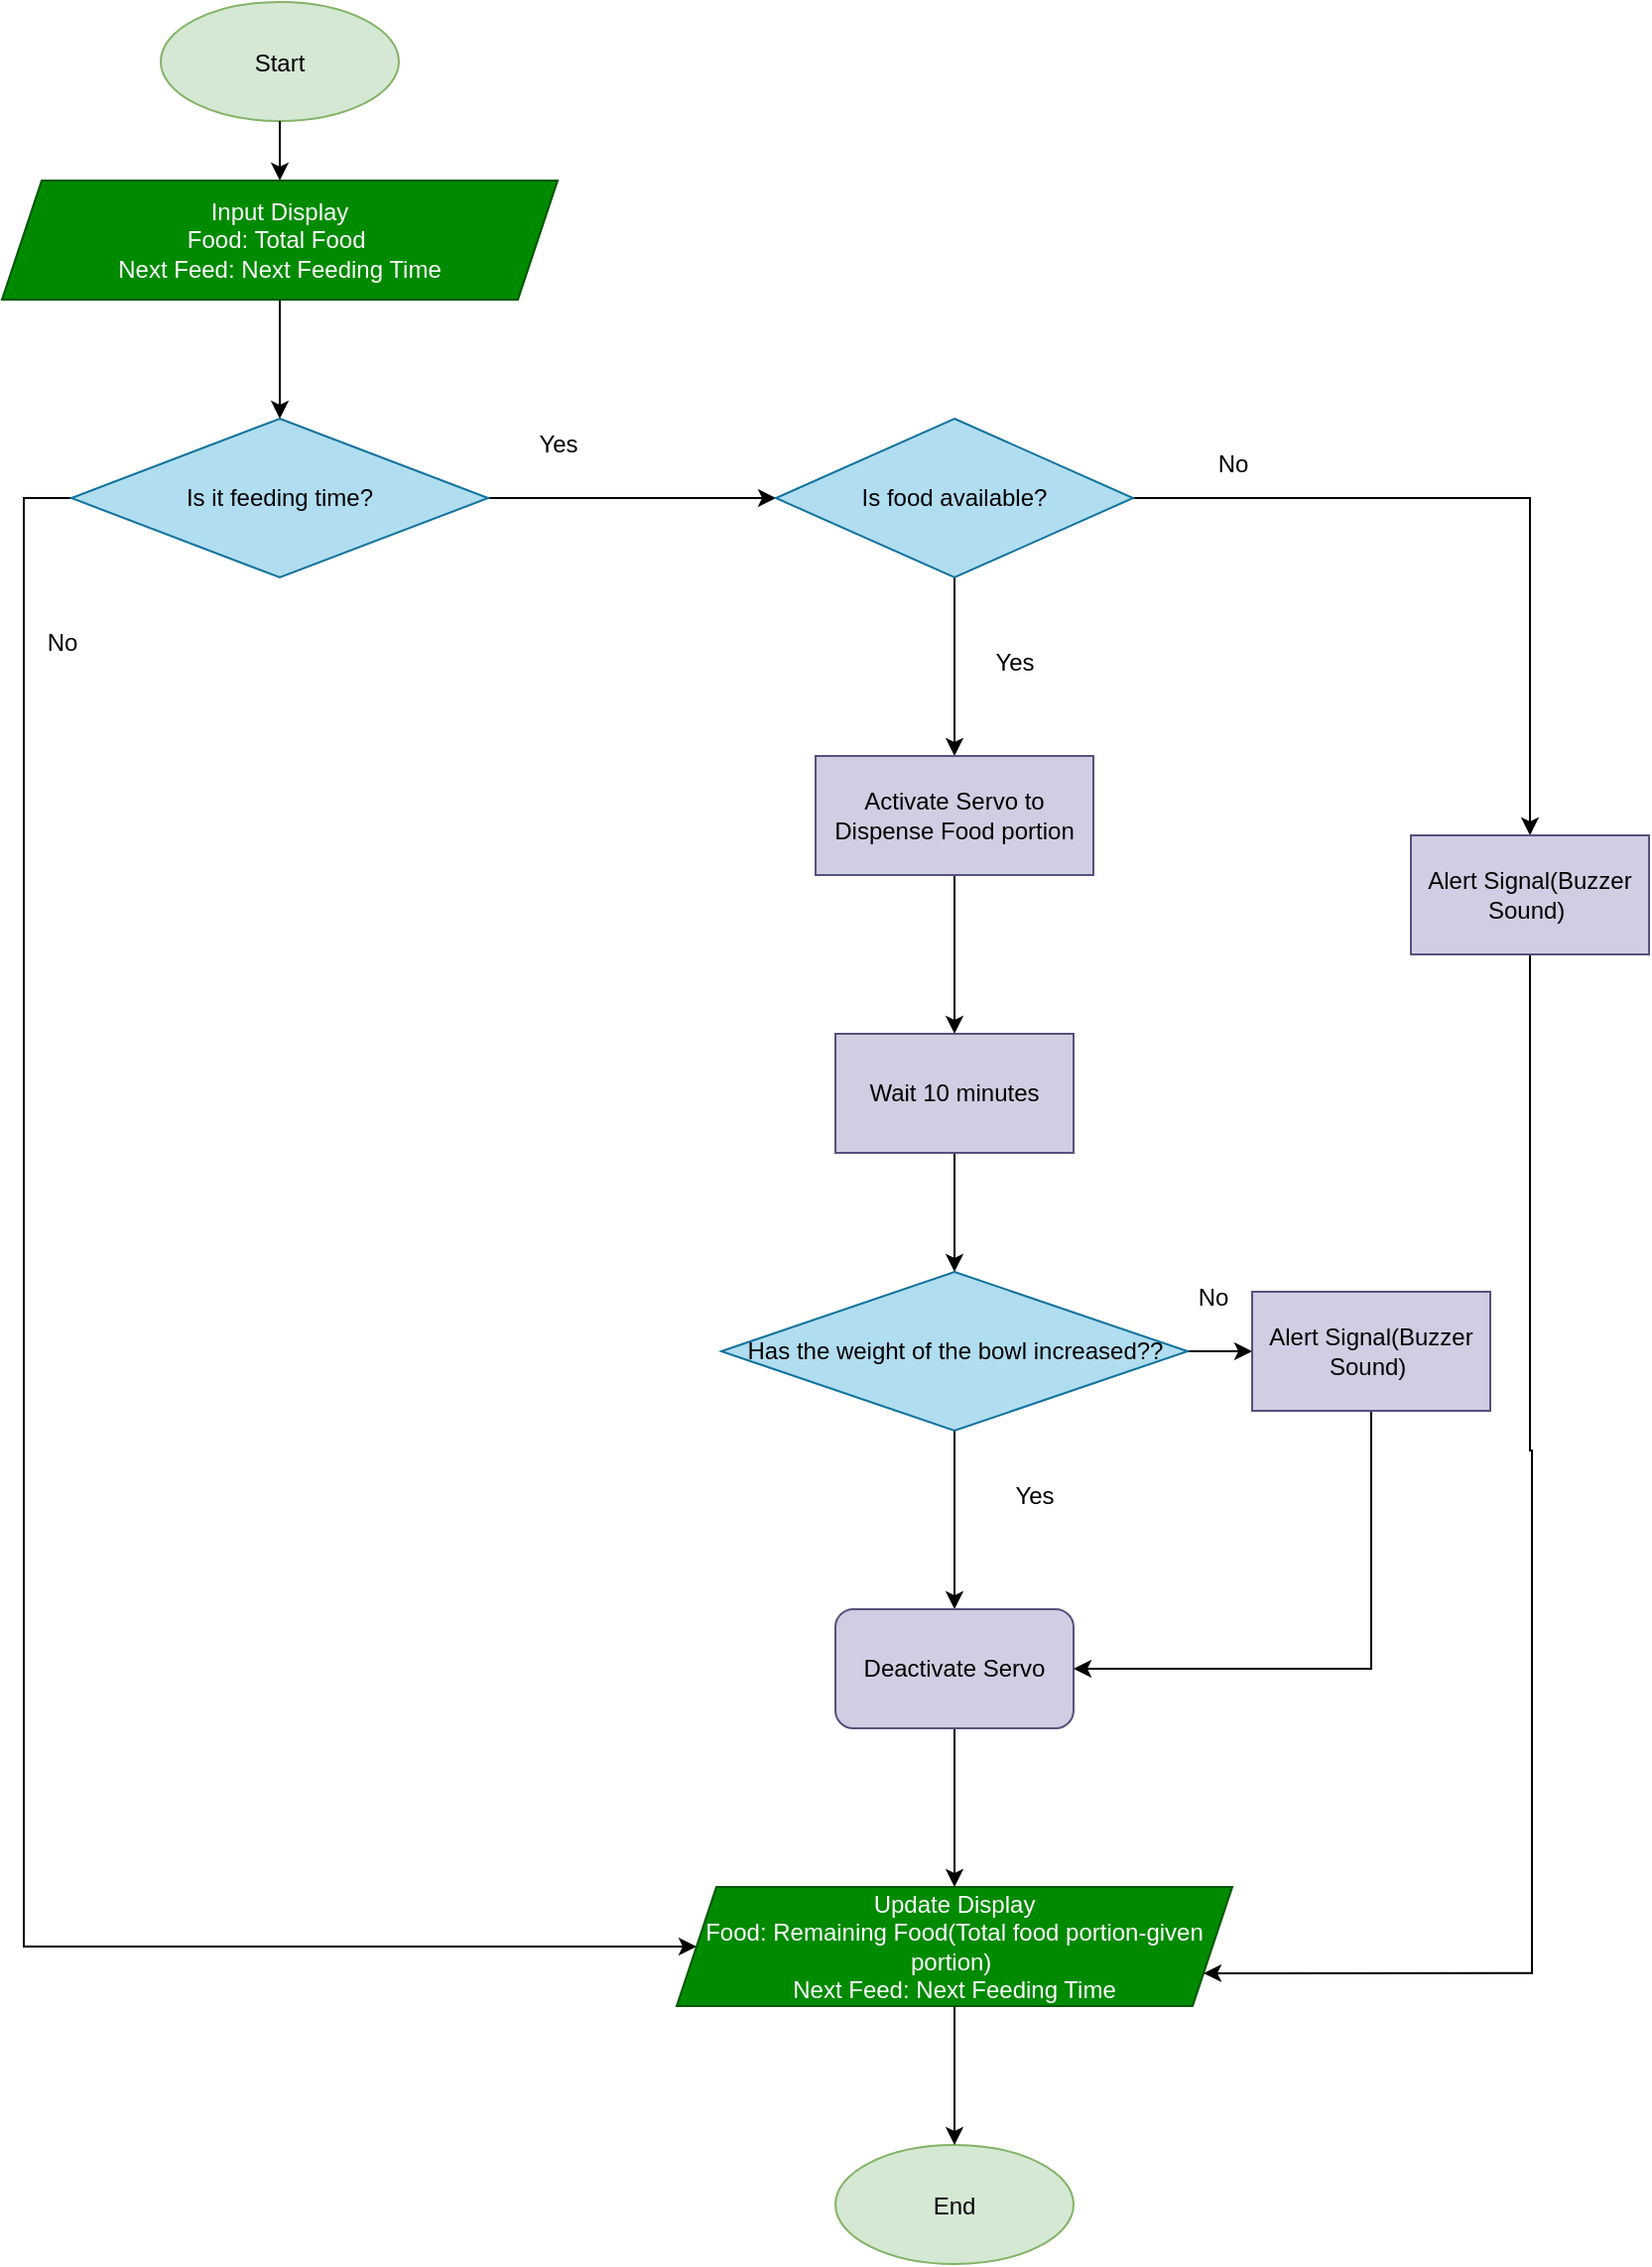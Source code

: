 <mxfile version="28.0.9">
  <diagram name="Page-1" id="kwjJiHo2rYkCLku9feqy">
    <mxGraphModel dx="1042" dy="562" grid="1" gridSize="10" guides="1" tooltips="1" connect="1" arrows="1" fold="1" page="1" pageScale="1" pageWidth="850" pageHeight="1100" math="0" shadow="0">
      <root>
        <mxCell id="0" />
        <mxCell id="1" parent="0" />
        <mxCell id="rLbrWxfdltweqoPNasLp-32" value="" style="edgeStyle=orthogonalEdgeStyle;rounded=0;orthogonalLoop=1;jettySize=auto;html=1;" edge="1" parent="1" source="rLbrWxfdltweqoPNasLp-52" target="rLbrWxfdltweqoPNasLp-13">
          <mxGeometry relative="1" as="geometry" />
        </mxCell>
        <mxCell id="rLbrWxfdltweqoPNasLp-1" value="Start" style="shape=ellipse;fillColor=#d5e8d4;strokeColor=#82b366;" vertex="1" parent="1">
          <mxGeometry x="90" y="10" width="120" height="60" as="geometry" />
        </mxCell>
        <mxCell id="rLbrWxfdltweqoPNasLp-15" value="" style="edgeStyle=orthogonalEdgeStyle;rounded=0;orthogonalLoop=1;jettySize=auto;html=1;" edge="1" parent="1" source="rLbrWxfdltweqoPNasLp-13" target="rLbrWxfdltweqoPNasLp-14">
          <mxGeometry relative="1" as="geometry" />
        </mxCell>
        <mxCell id="rLbrWxfdltweqoPNasLp-33" style="edgeStyle=orthogonalEdgeStyle;rounded=0;orthogonalLoop=1;jettySize=auto;html=1;entryX=0;entryY=0.5;entryDx=0;entryDy=0;" edge="1" parent="1" source="rLbrWxfdltweqoPNasLp-13" target="rLbrWxfdltweqoPNasLp-34">
          <mxGeometry relative="1" as="geometry">
            <mxPoint x="20" y="990" as="targetPoint" />
            <Array as="points">
              <mxPoint x="21" y="260" />
              <mxPoint x="21" y="990" />
            </Array>
          </mxGeometry>
        </mxCell>
        <mxCell id="rLbrWxfdltweqoPNasLp-13" value="Is it feeding time?" style="rhombus;whiteSpace=wrap;html=1;fillColor=#b1ddf0;strokeColor=#10739e;" vertex="1" parent="1">
          <mxGeometry x="45" y="220" width="210" height="80" as="geometry" />
        </mxCell>
        <mxCell id="rLbrWxfdltweqoPNasLp-17" value="" style="edgeStyle=orthogonalEdgeStyle;rounded=0;orthogonalLoop=1;jettySize=auto;html=1;" edge="1" parent="1" source="rLbrWxfdltweqoPNasLp-14" target="rLbrWxfdltweqoPNasLp-16">
          <mxGeometry relative="1" as="geometry" />
        </mxCell>
        <mxCell id="rLbrWxfdltweqoPNasLp-38" value="" style="edgeStyle=orthogonalEdgeStyle;rounded=0;orthogonalLoop=1;jettySize=auto;html=1;" edge="1" parent="1" source="rLbrWxfdltweqoPNasLp-14" target="rLbrWxfdltweqoPNasLp-37">
          <mxGeometry relative="1" as="geometry" />
        </mxCell>
        <mxCell id="rLbrWxfdltweqoPNasLp-14" value="Is food available?" style="rhombus;whiteSpace=wrap;html=1;fillColor=#b1ddf0;strokeColor=#10739e;" vertex="1" parent="1">
          <mxGeometry x="400" y="220" width="180" height="80" as="geometry" />
        </mxCell>
        <mxCell id="rLbrWxfdltweqoPNasLp-21" value="" style="edgeStyle=orthogonalEdgeStyle;rounded=0;orthogonalLoop=1;jettySize=auto;html=1;" edge="1" parent="1" source="rLbrWxfdltweqoPNasLp-16" target="rLbrWxfdltweqoPNasLp-20">
          <mxGeometry relative="1" as="geometry" />
        </mxCell>
        <mxCell id="rLbrWxfdltweqoPNasLp-16" value="Activate Servo to Dispense Food portion" style="whiteSpace=wrap;html=1;fillColor=#d0cee2;strokeColor=#56517e;" vertex="1" parent="1">
          <mxGeometry x="420" y="390" width="140" height="60" as="geometry" />
        </mxCell>
        <mxCell id="rLbrWxfdltweqoPNasLp-26" value="" style="edgeStyle=orthogonalEdgeStyle;rounded=0;orthogonalLoop=1;jettySize=auto;html=1;" edge="1" parent="1" source="rLbrWxfdltweqoPNasLp-18">
          <mxGeometry relative="1" as="geometry">
            <mxPoint x="490" y="820" as="targetPoint" />
          </mxGeometry>
        </mxCell>
        <mxCell id="rLbrWxfdltweqoPNasLp-44" style="edgeStyle=orthogonalEdgeStyle;rounded=0;orthogonalLoop=1;jettySize=auto;html=1;exitX=1;exitY=0.5;exitDx=0;exitDy=0;entryX=0;entryY=0.5;entryDx=0;entryDy=0;" edge="1" parent="1" source="rLbrWxfdltweqoPNasLp-18" target="rLbrWxfdltweqoPNasLp-43">
          <mxGeometry relative="1" as="geometry" />
        </mxCell>
        <mxCell id="rLbrWxfdltweqoPNasLp-18" value="Has the weight of the bowl increased??" style="rhombus;whiteSpace=wrap;html=1;fillColor=#b1ddf0;strokeColor=#10739e;" vertex="1" parent="1">
          <mxGeometry x="372.5" y="650" width="235" height="80" as="geometry" />
        </mxCell>
        <mxCell id="rLbrWxfdltweqoPNasLp-22" value="" style="edgeStyle=orthogonalEdgeStyle;rounded=0;orthogonalLoop=1;jettySize=auto;html=1;" edge="1" parent="1" source="rLbrWxfdltweqoPNasLp-20" target="rLbrWxfdltweqoPNasLp-18">
          <mxGeometry relative="1" as="geometry" />
        </mxCell>
        <mxCell id="rLbrWxfdltweqoPNasLp-20" value="Wait 10 minutes" style="whiteSpace=wrap;html=1;fillColor=#d0cee2;strokeColor=#56517e;" vertex="1" parent="1">
          <mxGeometry x="430" y="530" width="120" height="60" as="geometry" />
        </mxCell>
        <mxCell id="rLbrWxfdltweqoPNasLp-28" value="" style="edgeStyle=orthogonalEdgeStyle;rounded=0;orthogonalLoop=1;jettySize=auto;html=1;" edge="1" parent="1" target="rLbrWxfdltweqoPNasLp-27">
          <mxGeometry relative="1" as="geometry">
            <mxPoint x="490" y="880" as="sourcePoint" />
          </mxGeometry>
        </mxCell>
        <mxCell id="rLbrWxfdltweqoPNasLp-35" value="" style="edgeStyle=orthogonalEdgeStyle;rounded=0;orthogonalLoop=1;jettySize=auto;html=1;" edge="1" parent="1" source="rLbrWxfdltweqoPNasLp-27" target="rLbrWxfdltweqoPNasLp-34">
          <mxGeometry relative="1" as="geometry" />
        </mxCell>
        <mxCell id="rLbrWxfdltweqoPNasLp-27" value="Deactivate Servo" style="rounded=1;whiteSpace=wrap;html=1;fillColor=#d0cee2;strokeColor=#56517e;" vertex="1" parent="1">
          <mxGeometry x="430" y="820" width="120" height="60" as="geometry" />
        </mxCell>
        <mxCell id="rLbrWxfdltweqoPNasLp-31" value="End" style="shape=ellipse;fillColor=#d5e8d4;strokeColor=#82b366;" vertex="1" parent="1">
          <mxGeometry x="430" y="1090" width="120" height="60" as="geometry" />
        </mxCell>
        <mxCell id="rLbrWxfdltweqoPNasLp-36" value="" style="edgeStyle=orthogonalEdgeStyle;rounded=0;orthogonalLoop=1;jettySize=auto;html=1;" edge="1" parent="1" source="rLbrWxfdltweqoPNasLp-34" target="rLbrWxfdltweqoPNasLp-31">
          <mxGeometry relative="1" as="geometry" />
        </mxCell>
        <mxCell id="rLbrWxfdltweqoPNasLp-34" value="Update Display&lt;br&gt;Food: Remaining Food(Total food portion-given portion)&amp;nbsp;&lt;br&gt;Next Feed: Next Feeding Time" style="shape=parallelogram;perimeter=parallelogramPerimeter;whiteSpace=wrap;html=1;fixedSize=1;fillColor=#008a00;strokeColor=#005700;fontColor=#ffffff;" vertex="1" parent="1">
          <mxGeometry x="350" y="960" width="280" height="60" as="geometry" />
        </mxCell>
        <mxCell id="rLbrWxfdltweqoPNasLp-41" style="edgeStyle=orthogonalEdgeStyle;rounded=0;orthogonalLoop=1;jettySize=auto;html=1;entryX=1;entryY=0.75;entryDx=0;entryDy=0;" edge="1" parent="1" source="rLbrWxfdltweqoPNasLp-37" target="rLbrWxfdltweqoPNasLp-34">
          <mxGeometry relative="1" as="geometry">
            <mxPoint x="780" y="990" as="targetPoint" />
            <Array as="points">
              <mxPoint x="780" y="740" />
              <mxPoint x="781" y="740" />
              <mxPoint x="781" y="1003" />
            </Array>
          </mxGeometry>
        </mxCell>
        <mxCell id="rLbrWxfdltweqoPNasLp-37" value="Alert Signal(Buzzer Sound)&amp;nbsp;" style="whiteSpace=wrap;html=1;fillColor=#d0cee2;strokeColor=#56517e;" vertex="1" parent="1">
          <mxGeometry x="720" y="430" width="120" height="60" as="geometry" />
        </mxCell>
        <mxCell id="rLbrWxfdltweqoPNasLp-45" style="edgeStyle=orthogonalEdgeStyle;rounded=0;orthogonalLoop=1;jettySize=auto;html=1;entryX=1;entryY=0.5;entryDx=0;entryDy=0;" edge="1" parent="1" source="rLbrWxfdltweqoPNasLp-43" target="rLbrWxfdltweqoPNasLp-27">
          <mxGeometry relative="1" as="geometry">
            <mxPoint x="700" y="850" as="targetPoint" />
            <Array as="points">
              <mxPoint x="700" y="850" />
            </Array>
          </mxGeometry>
        </mxCell>
        <mxCell id="rLbrWxfdltweqoPNasLp-43" value="Alert Signal(Buzzer Sound)&amp;nbsp;" style="whiteSpace=wrap;html=1;fillColor=#d0cee2;strokeColor=#56517e;" vertex="1" parent="1">
          <mxGeometry x="640" y="660" width="120" height="60" as="geometry" />
        </mxCell>
        <mxCell id="rLbrWxfdltweqoPNasLp-46" value="Yes" style="text;html=1;align=center;verticalAlign=middle;resizable=0;points=[];autosize=1;strokeColor=none;fillColor=none;" vertex="1" parent="1">
          <mxGeometry x="270" y="218" width="40" height="30" as="geometry" />
        </mxCell>
        <mxCell id="rLbrWxfdltweqoPNasLp-47" value="No" style="text;html=1;align=center;verticalAlign=middle;resizable=0;points=[];autosize=1;strokeColor=none;fillColor=none;" vertex="1" parent="1">
          <mxGeometry x="20" y="318" width="40" height="30" as="geometry" />
        </mxCell>
        <mxCell id="rLbrWxfdltweqoPNasLp-48" value="No" style="text;html=1;align=center;verticalAlign=middle;resizable=0;points=[];autosize=1;strokeColor=none;fillColor=none;" vertex="1" parent="1">
          <mxGeometry x="610" y="228" width="40" height="30" as="geometry" />
        </mxCell>
        <mxCell id="rLbrWxfdltweqoPNasLp-49" value="Yes" style="text;html=1;align=center;verticalAlign=middle;resizable=0;points=[];autosize=1;strokeColor=none;fillColor=none;" vertex="1" parent="1">
          <mxGeometry x="500" y="328" width="40" height="30" as="geometry" />
        </mxCell>
        <mxCell id="rLbrWxfdltweqoPNasLp-50" value="No" style="text;html=1;align=center;verticalAlign=middle;resizable=0;points=[];autosize=1;strokeColor=none;fillColor=none;" vertex="1" parent="1">
          <mxGeometry x="600" y="648" width="40" height="30" as="geometry" />
        </mxCell>
        <mxCell id="rLbrWxfdltweqoPNasLp-51" value="Yes" style="text;html=1;align=center;verticalAlign=middle;resizable=0;points=[];autosize=1;strokeColor=none;fillColor=none;" vertex="1" parent="1">
          <mxGeometry x="510" y="748" width="40" height="30" as="geometry" />
        </mxCell>
        <mxCell id="rLbrWxfdltweqoPNasLp-53" value="" style="edgeStyle=orthogonalEdgeStyle;rounded=0;orthogonalLoop=1;jettySize=auto;html=1;" edge="1" parent="1" source="rLbrWxfdltweqoPNasLp-1" target="rLbrWxfdltweqoPNasLp-52">
          <mxGeometry relative="1" as="geometry">
            <mxPoint x="150" y="70" as="sourcePoint" />
            <mxPoint x="150" y="220" as="targetPoint" />
          </mxGeometry>
        </mxCell>
        <mxCell id="rLbrWxfdltweqoPNasLp-52" value="Input Display&lt;br&gt;Food: Total Food&amp;nbsp;&lt;br&gt;Next Feed: Next Feeding Time" style="shape=parallelogram;perimeter=parallelogramPerimeter;whiteSpace=wrap;html=1;fixedSize=1;fillColor=#008a00;strokeColor=#005700;fontColor=#ffffff;" vertex="1" parent="1">
          <mxGeometry x="10" y="100" width="280" height="60" as="geometry" />
        </mxCell>
      </root>
    </mxGraphModel>
  </diagram>
</mxfile>

